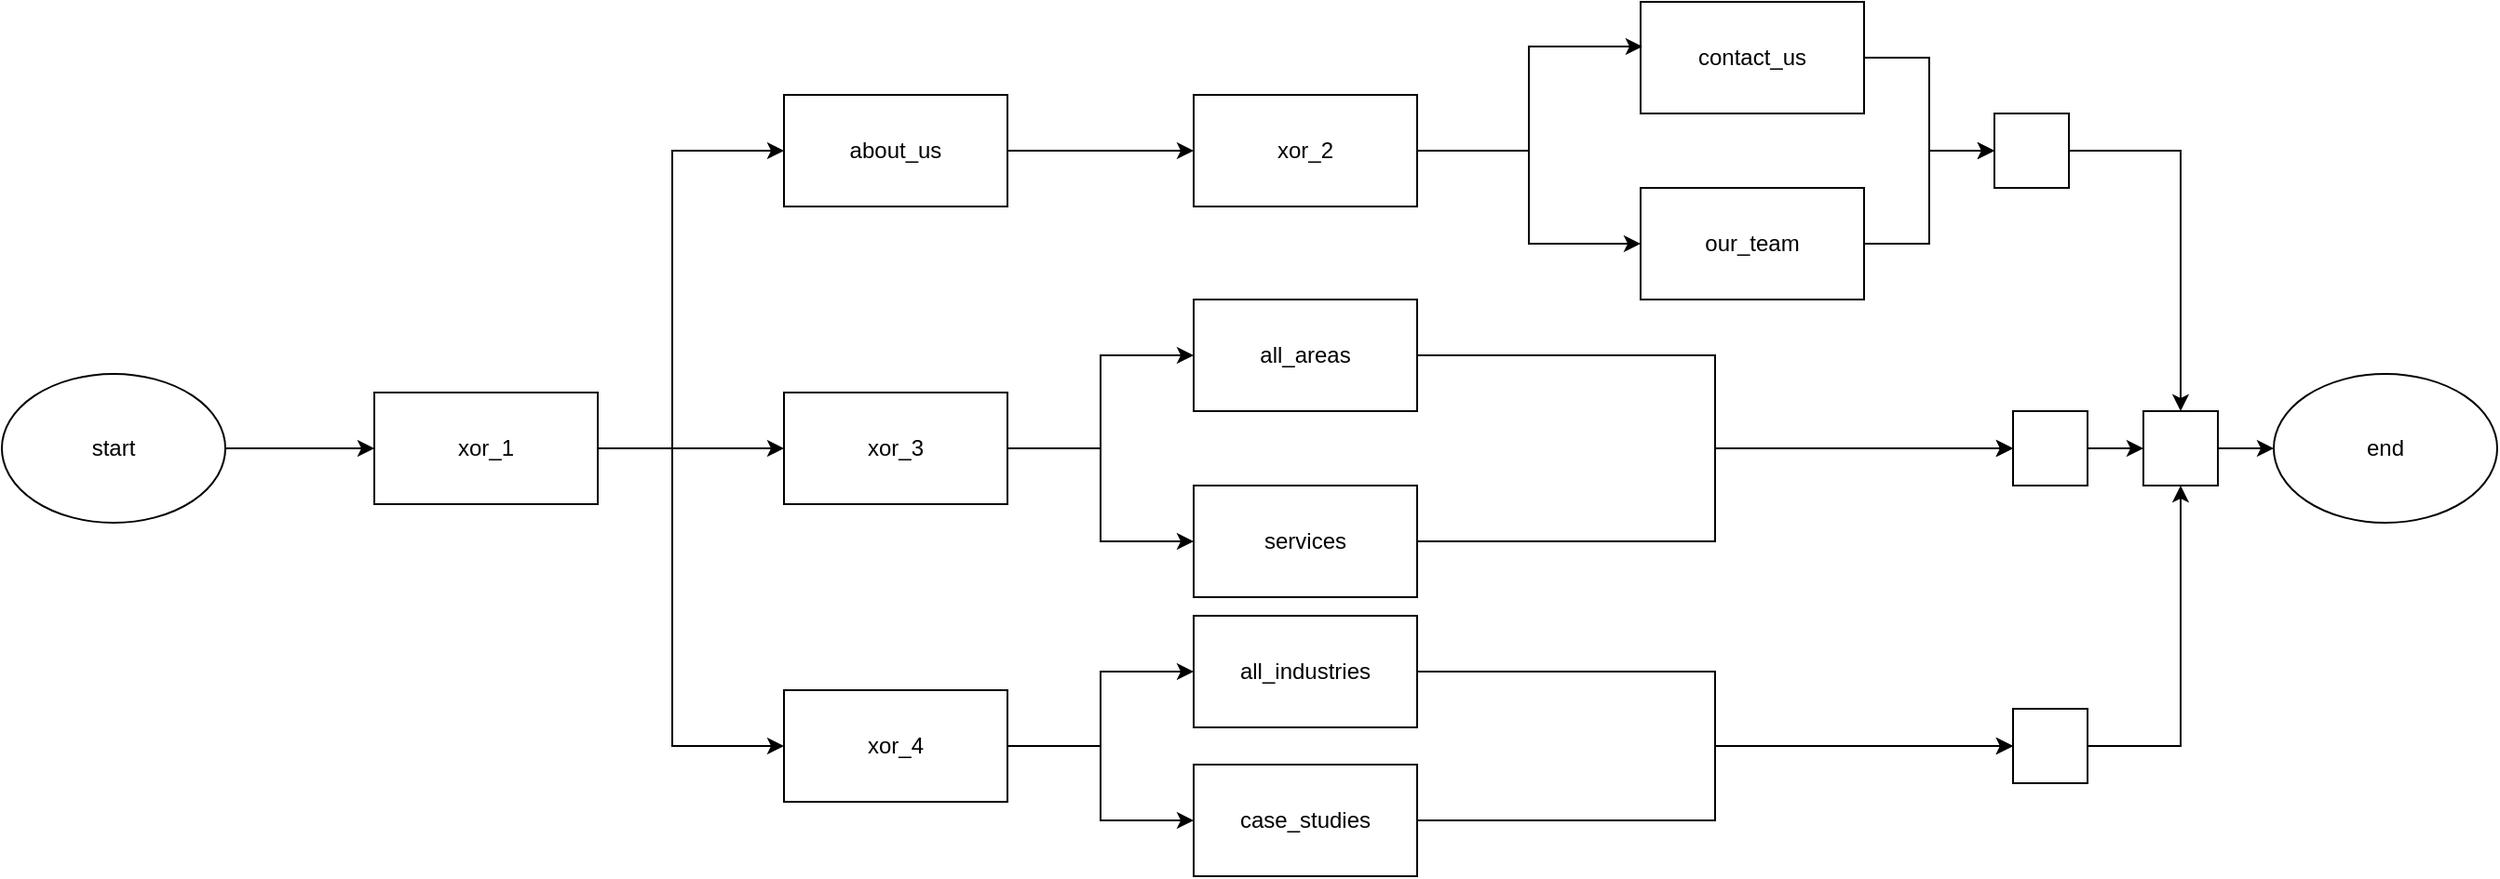 <mxfile version="14.9.2" type="github">
  <diagram id="Hl3kM73dupLUXSe-ZdAW" name="Page-1">
    <mxGraphModel dx="1718" dy="950" grid="1" gridSize="10" guides="1" tooltips="1" connect="1" arrows="1" fold="1" page="1" pageScale="1" pageWidth="850" pageHeight="1100" math="0" shadow="0">
      <root>
        <mxCell id="0" />
        <mxCell id="1" parent="0" />
        <mxCell id="DZCwRrTgJZVGCj4oF3WE-6" style="edgeStyle=orthogonalEdgeStyle;rounded=0;orthogonalLoop=1;jettySize=auto;html=1;exitX=1;exitY=0.5;exitDx=0;exitDy=0;" parent="1" source="DZCwRrTgJZVGCj4oF3WE-1" target="DZCwRrTgJZVGCj4oF3WE-2" edge="1">
          <mxGeometry relative="1" as="geometry" />
        </mxCell>
        <mxCell id="DZCwRrTgJZVGCj4oF3WE-1" value="start" style="ellipse;whiteSpace=wrap;html=1;fillColor=none;" parent="1" vertex="1">
          <mxGeometry x="80" y="280" width="120" height="80" as="geometry" />
        </mxCell>
        <mxCell id="DZCwRrTgJZVGCj4oF3WE-8" style="edgeStyle=orthogonalEdgeStyle;rounded=0;orthogonalLoop=1;jettySize=auto;html=1;entryX=0;entryY=0.5;entryDx=0;entryDy=0;" parent="1" target="DZCwRrTgJZVGCj4oF3WE-3" edge="1">
          <mxGeometry relative="1" as="geometry">
            <mxPoint x="400" y="320" as="sourcePoint" />
            <Array as="points">
              <mxPoint x="404" y="320" />
              <mxPoint x="440" y="320" />
              <mxPoint x="440" y="160" />
            </Array>
          </mxGeometry>
        </mxCell>
        <mxCell id="DZCwRrTgJZVGCj4oF3WE-9" style="edgeStyle=orthogonalEdgeStyle;rounded=0;orthogonalLoop=1;jettySize=auto;html=1;exitX=1;exitY=0.5;exitDx=0;exitDy=0;" parent="1" source="DZCwRrTgJZVGCj4oF3WE-2" target="DZCwRrTgJZVGCj4oF3WE-4" edge="1">
          <mxGeometry relative="1" as="geometry" />
        </mxCell>
        <mxCell id="DZCwRrTgJZVGCj4oF3WE-10" style="edgeStyle=orthogonalEdgeStyle;rounded=0;orthogonalLoop=1;jettySize=auto;html=1;exitX=1;exitY=0.5;exitDx=0;exitDy=0;entryX=0;entryY=0.5;entryDx=0;entryDy=0;" parent="1" source="DZCwRrTgJZVGCj4oF3WE-2" target="DZCwRrTgJZVGCj4oF3WE-5" edge="1">
          <mxGeometry relative="1" as="geometry">
            <Array as="points">
              <mxPoint x="440" y="320" />
              <mxPoint x="440" y="480" />
            </Array>
          </mxGeometry>
        </mxCell>
        <mxCell id="DZCwRrTgJZVGCj4oF3WE-2" value="xor_1" style="rounded=0;whiteSpace=wrap;html=1;fillColor=none;" parent="1" vertex="1">
          <mxGeometry x="280" y="290" width="120" height="60" as="geometry" />
        </mxCell>
        <mxCell id="DZCwRrTgJZVGCj4oF3WE-12" style="edgeStyle=orthogonalEdgeStyle;rounded=0;orthogonalLoop=1;jettySize=auto;html=1;exitX=1;exitY=0.5;exitDx=0;exitDy=0;" parent="1" source="DZCwRrTgJZVGCj4oF3WE-3" target="DZCwRrTgJZVGCj4oF3WE-11" edge="1">
          <mxGeometry relative="1" as="geometry" />
        </mxCell>
        <mxCell id="DZCwRrTgJZVGCj4oF3WE-3" value="about_us" style="rounded=0;whiteSpace=wrap;html=1;fillColor=none;" parent="1" vertex="1">
          <mxGeometry x="500" y="130" width="120" height="60" as="geometry" />
        </mxCell>
        <mxCell id="DZCwRrTgJZVGCj4oF3WE-18" style="edgeStyle=orthogonalEdgeStyle;rounded=0;orthogonalLoop=1;jettySize=auto;html=1;exitX=1;exitY=0.5;exitDx=0;exitDy=0;entryX=0;entryY=0.5;entryDx=0;entryDy=0;" parent="1" source="DZCwRrTgJZVGCj4oF3WE-4" target="DZCwRrTgJZVGCj4oF3WE-13" edge="1">
          <mxGeometry relative="1" as="geometry" />
        </mxCell>
        <mxCell id="DZCwRrTgJZVGCj4oF3WE-19" style="edgeStyle=orthogonalEdgeStyle;rounded=0;orthogonalLoop=1;jettySize=auto;html=1;exitX=1;exitY=0.5;exitDx=0;exitDy=0;entryX=0;entryY=0.5;entryDx=0;entryDy=0;" parent="1" source="DZCwRrTgJZVGCj4oF3WE-4" target="DZCwRrTgJZVGCj4oF3WE-14" edge="1">
          <mxGeometry relative="1" as="geometry" />
        </mxCell>
        <mxCell id="DZCwRrTgJZVGCj4oF3WE-4" value="xor_3" style="rounded=0;whiteSpace=wrap;html=1;fillColor=none;" parent="1" vertex="1">
          <mxGeometry x="500" y="290" width="120" height="60" as="geometry" />
        </mxCell>
        <mxCell id="DZCwRrTgJZVGCj4oF3WE-20" style="edgeStyle=orthogonalEdgeStyle;rounded=0;orthogonalLoop=1;jettySize=auto;html=1;exitX=1;exitY=0.5;exitDx=0;exitDy=0;entryX=0;entryY=0.5;entryDx=0;entryDy=0;" parent="1" source="DZCwRrTgJZVGCj4oF3WE-5" target="DZCwRrTgJZVGCj4oF3WE-15" edge="1">
          <mxGeometry relative="1" as="geometry" />
        </mxCell>
        <mxCell id="DZCwRrTgJZVGCj4oF3WE-21" style="edgeStyle=orthogonalEdgeStyle;rounded=0;orthogonalLoop=1;jettySize=auto;html=1;exitX=1;exitY=0.5;exitDx=0;exitDy=0;entryX=0;entryY=0.5;entryDx=0;entryDy=0;" parent="1" source="DZCwRrTgJZVGCj4oF3WE-5" target="DZCwRrTgJZVGCj4oF3WE-16" edge="1">
          <mxGeometry relative="1" as="geometry" />
        </mxCell>
        <mxCell id="DZCwRrTgJZVGCj4oF3WE-5" value="xor_4" style="rounded=0;whiteSpace=wrap;html=1;fillColor=none;" parent="1" vertex="1">
          <mxGeometry x="500" y="450" width="120" height="60" as="geometry" />
        </mxCell>
        <mxCell id="DZCwRrTgJZVGCj4oF3WE-25" style="edgeStyle=orthogonalEdgeStyle;rounded=0;orthogonalLoop=1;jettySize=auto;html=1;exitX=1;exitY=0.5;exitDx=0;exitDy=0;entryX=0.008;entryY=0.4;entryDx=0;entryDy=0;entryPerimeter=0;" parent="1" source="DZCwRrTgJZVGCj4oF3WE-11" target="DZCwRrTgJZVGCj4oF3WE-23" edge="1">
          <mxGeometry relative="1" as="geometry" />
        </mxCell>
        <mxCell id="DZCwRrTgJZVGCj4oF3WE-26" style="edgeStyle=orthogonalEdgeStyle;rounded=0;orthogonalLoop=1;jettySize=auto;html=1;exitX=1;exitY=0.5;exitDx=0;exitDy=0;entryX=0;entryY=0.5;entryDx=0;entryDy=0;" parent="1" source="DZCwRrTgJZVGCj4oF3WE-11" target="DZCwRrTgJZVGCj4oF3WE-24" edge="1">
          <mxGeometry relative="1" as="geometry" />
        </mxCell>
        <mxCell id="DZCwRrTgJZVGCj4oF3WE-11" value="xor_2" style="rounded=0;whiteSpace=wrap;html=1;fillColor=none;" parent="1" vertex="1">
          <mxGeometry x="720" y="130" width="120" height="60" as="geometry" />
        </mxCell>
        <mxCell id="DZCwRrTgJZVGCj4oF3WE-32" style="edgeStyle=orthogonalEdgeStyle;rounded=0;orthogonalLoop=1;jettySize=auto;html=1;exitX=1;exitY=0.5;exitDx=0;exitDy=0;entryX=0;entryY=0.5;entryDx=0;entryDy=0;" parent="1" source="DZCwRrTgJZVGCj4oF3WE-13" target="DZCwRrTgJZVGCj4oF3WE-28" edge="1">
          <mxGeometry relative="1" as="geometry" />
        </mxCell>
        <mxCell id="DZCwRrTgJZVGCj4oF3WE-13" value="all_areas" style="rounded=0;whiteSpace=wrap;html=1;fillColor=none;" parent="1" vertex="1">
          <mxGeometry x="720" y="240" width="120" height="60" as="geometry" />
        </mxCell>
        <mxCell id="DZCwRrTgJZVGCj4oF3WE-33" style="edgeStyle=orthogonalEdgeStyle;rounded=0;orthogonalLoop=1;jettySize=auto;html=1;exitX=1;exitY=0.5;exitDx=0;exitDy=0;" parent="1" source="DZCwRrTgJZVGCj4oF3WE-14" target="DZCwRrTgJZVGCj4oF3WE-28" edge="1">
          <mxGeometry relative="1" as="geometry" />
        </mxCell>
        <mxCell id="DZCwRrTgJZVGCj4oF3WE-14" value="services" style="rounded=0;whiteSpace=wrap;html=1;fillColor=none;" parent="1" vertex="1">
          <mxGeometry x="720" y="340" width="120" height="60" as="geometry" />
        </mxCell>
        <mxCell id="DZCwRrTgJZVGCj4oF3WE-34" style="edgeStyle=orthogonalEdgeStyle;rounded=0;orthogonalLoop=1;jettySize=auto;html=1;exitX=1;exitY=0.5;exitDx=0;exitDy=0;entryX=0;entryY=0.5;entryDx=0;entryDy=0;" parent="1" source="DZCwRrTgJZVGCj4oF3WE-15" target="DZCwRrTgJZVGCj4oF3WE-29" edge="1">
          <mxGeometry relative="1" as="geometry" />
        </mxCell>
        <mxCell id="DZCwRrTgJZVGCj4oF3WE-15" value="all_industries" style="rounded=0;whiteSpace=wrap;html=1;fillColor=none;" parent="1" vertex="1">
          <mxGeometry x="720" y="410" width="120" height="60" as="geometry" />
        </mxCell>
        <mxCell id="DZCwRrTgJZVGCj4oF3WE-35" style="edgeStyle=orthogonalEdgeStyle;rounded=0;orthogonalLoop=1;jettySize=auto;html=1;exitX=1;exitY=0.5;exitDx=0;exitDy=0;entryX=0;entryY=0.5;entryDx=0;entryDy=0;" parent="1" source="DZCwRrTgJZVGCj4oF3WE-16" target="DZCwRrTgJZVGCj4oF3WE-29" edge="1">
          <mxGeometry relative="1" as="geometry" />
        </mxCell>
        <mxCell id="DZCwRrTgJZVGCj4oF3WE-16" value="case_studies" style="rounded=0;whiteSpace=wrap;html=1;fillColor=none;" parent="1" vertex="1">
          <mxGeometry x="720" y="490" width="120" height="60" as="geometry" />
        </mxCell>
        <mxCell id="DZCwRrTgJZVGCj4oF3WE-30" style="edgeStyle=orthogonalEdgeStyle;rounded=0;orthogonalLoop=1;jettySize=auto;html=1;exitX=1;exitY=0.5;exitDx=0;exitDy=0;entryX=0;entryY=0.5;entryDx=0;entryDy=0;" parent="1" source="DZCwRrTgJZVGCj4oF3WE-23" target="DZCwRrTgJZVGCj4oF3WE-27" edge="1">
          <mxGeometry relative="1" as="geometry" />
        </mxCell>
        <mxCell id="DZCwRrTgJZVGCj4oF3WE-23" value="contact_us" style="rounded=0;whiteSpace=wrap;html=1;fillColor=none;" parent="1" vertex="1">
          <mxGeometry x="960" y="80" width="120" height="60" as="geometry" />
        </mxCell>
        <mxCell id="DZCwRrTgJZVGCj4oF3WE-31" style="edgeStyle=orthogonalEdgeStyle;rounded=0;orthogonalLoop=1;jettySize=auto;html=1;exitX=1;exitY=0.5;exitDx=0;exitDy=0;entryX=0;entryY=0.5;entryDx=0;entryDy=0;" parent="1" source="DZCwRrTgJZVGCj4oF3WE-24" target="DZCwRrTgJZVGCj4oF3WE-27" edge="1">
          <mxGeometry relative="1" as="geometry" />
        </mxCell>
        <mxCell id="DZCwRrTgJZVGCj4oF3WE-24" value="our_team" style="rounded=0;whiteSpace=wrap;html=1;fillColor=none;" parent="1" vertex="1">
          <mxGeometry x="960" y="180" width="120" height="60" as="geometry" />
        </mxCell>
        <mxCell id="zVQjK9U_Aq6jN2twRtT0-4" style="edgeStyle=orthogonalEdgeStyle;rounded=0;orthogonalLoop=1;jettySize=auto;html=1;exitX=1;exitY=0.5;exitDx=0;exitDy=0;entryX=0.5;entryY=0;entryDx=0;entryDy=0;" edge="1" parent="1" source="DZCwRrTgJZVGCj4oF3WE-27" target="zVQjK9U_Aq6jN2twRtT0-1">
          <mxGeometry relative="1" as="geometry" />
        </mxCell>
        <mxCell id="DZCwRrTgJZVGCj4oF3WE-27" value="" style="whiteSpace=wrap;html=1;aspect=fixed;fillColor=none;" parent="1" vertex="1">
          <mxGeometry x="1150" y="140" width="40" height="40" as="geometry" />
        </mxCell>
        <mxCell id="DZCwRrTgJZVGCj4oF3WE-38" style="edgeStyle=orthogonalEdgeStyle;rounded=0;orthogonalLoop=1;jettySize=auto;html=1;exitX=1;exitY=0.5;exitDx=0;exitDy=0;entryX=0;entryY=0.5;entryDx=0;entryDy=0;" parent="1" source="DZCwRrTgJZVGCj4oF3WE-28" edge="1" target="zVQjK9U_Aq6jN2twRtT0-1">
          <mxGeometry relative="1" as="geometry">
            <mxPoint x="1270" y="320" as="targetPoint" />
          </mxGeometry>
        </mxCell>
        <mxCell id="DZCwRrTgJZVGCj4oF3WE-28" value="" style="whiteSpace=wrap;html=1;aspect=fixed;fillColor=none;" parent="1" vertex="1">
          <mxGeometry x="1160" y="300" width="40" height="40" as="geometry" />
        </mxCell>
        <mxCell id="zVQjK9U_Aq6jN2twRtT0-5" style="edgeStyle=orthogonalEdgeStyle;rounded=0;orthogonalLoop=1;jettySize=auto;html=1;exitX=1;exitY=0.5;exitDx=0;exitDy=0;entryX=0.5;entryY=1;entryDx=0;entryDy=0;" edge="1" parent="1" source="DZCwRrTgJZVGCj4oF3WE-29" target="zVQjK9U_Aq6jN2twRtT0-1">
          <mxGeometry relative="1" as="geometry" />
        </mxCell>
        <mxCell id="DZCwRrTgJZVGCj4oF3WE-29" value="" style="whiteSpace=wrap;html=1;aspect=fixed;fillColor=none;" parent="1" vertex="1">
          <mxGeometry x="1160" y="460" width="40" height="40" as="geometry" />
        </mxCell>
        <mxCell id="DZCwRrTgJZVGCj4oF3WE-36" value="end" style="ellipse;whiteSpace=wrap;html=1;fillColor=none;" parent="1" vertex="1">
          <mxGeometry x="1300" y="280" width="120" height="80" as="geometry" />
        </mxCell>
        <mxCell id="zVQjK9U_Aq6jN2twRtT0-7" style="edgeStyle=orthogonalEdgeStyle;rounded=0;orthogonalLoop=1;jettySize=auto;html=1;exitX=1;exitY=0.5;exitDx=0;exitDy=0;entryX=0;entryY=0.5;entryDx=0;entryDy=0;" edge="1" parent="1" source="zVQjK9U_Aq6jN2twRtT0-1" target="DZCwRrTgJZVGCj4oF3WE-36">
          <mxGeometry relative="1" as="geometry" />
        </mxCell>
        <mxCell id="zVQjK9U_Aq6jN2twRtT0-1" value="" style="whiteSpace=wrap;html=1;aspect=fixed;fillColor=none;" vertex="1" parent="1">
          <mxGeometry x="1230" y="300" width="40" height="40" as="geometry" />
        </mxCell>
      </root>
    </mxGraphModel>
  </diagram>
</mxfile>

